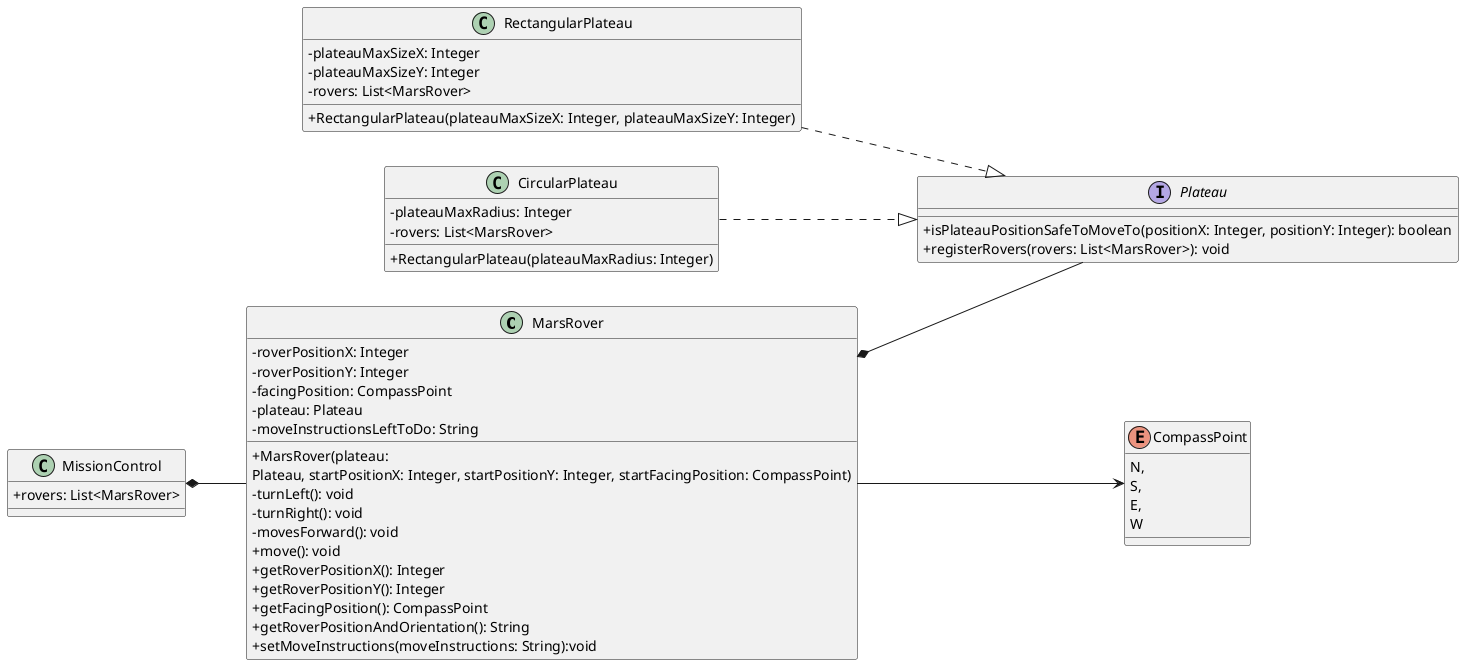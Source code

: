 @startuml
'https://plantuml.com/class-diagram
skinparam classAttributeIconSize 0

left to right direction

MarsRover --> CompassPoint
MarsRover *-- Plateau
MissionControl *-- MarsRover
RectangularPlateau ..|> Plateau
CircularPlateau ..|> Plateau

class MissionControl {
+rovers: List<MarsRover>

}

class MarsRover {
-roverPositionX: Integer
-roverPositionY: Integer
-facingPosition: CompassPoint
-plateau: Plateau
-moveInstructionsLeftToDo: String

+MarsRover(plateau:
Plateau, startPositionX: Integer, startPositionY: Integer, startFacingPosition: CompassPoint)
-turnLeft(): void
-turnRight(): void
-movesForward(): void
+move(): void
+getRoverPositionX(): Integer
+getRoverPositionY(): Integer
+getFacingPosition(): CompassPoint
+getRoverPositionAndOrientation(): String
+setMoveInstructions(moveInstructions: String):void
}

Interface Plateau {
+isPlateauPositionSafeToMoveTo(positionX: Integer, positionY: Integer): boolean
+registerRovers(rovers: List<MarsRover>): void
}

class RectangularPlateau {
-plateauMaxSizeX: Integer
-plateauMaxSizeY: Integer
-rovers: List<MarsRover>
'creating a constructor here to
+RectangularPlateau(plateauMaxSizeX: Integer, plateauMaxSizeY: Integer)
}

class CircularPlateau {
-plateauMaxRadius: Integer
-rovers: List<MarsRover>
'creating a constructor here to
+RectangularPlateau(plateauMaxRadius: Integer)
}


enum CompassPoint{
N,
S,
E,
W
}

@enduml